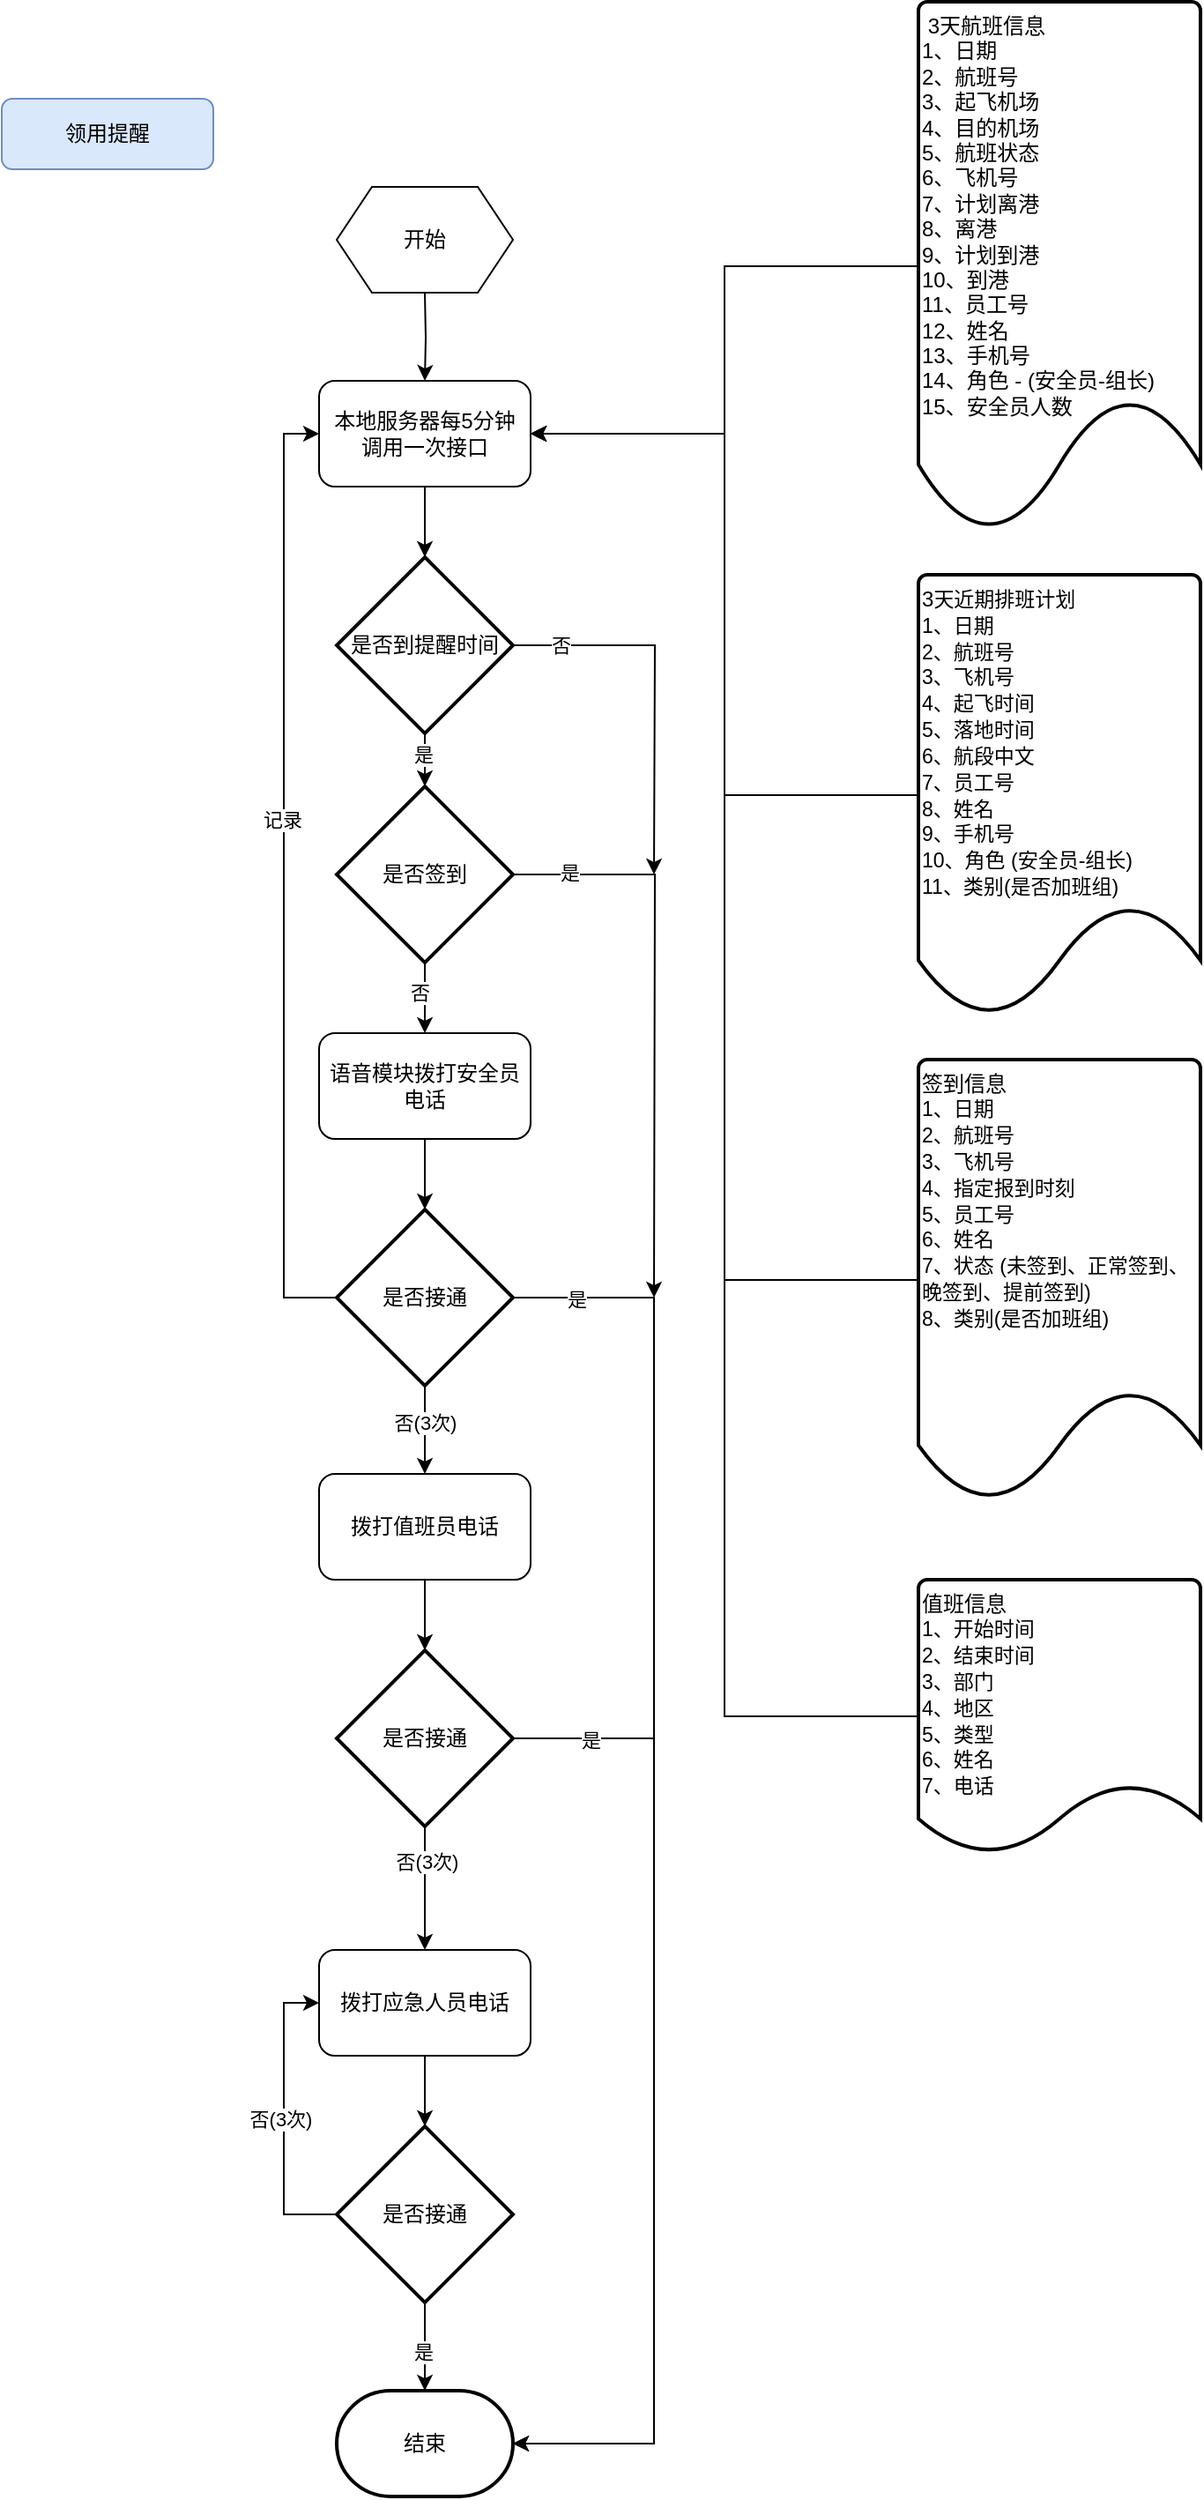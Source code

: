 <mxfile version="22.0.4" type="github">
  <diagram name="第 1 页" id="z93fDyGZTfizKJ3x5TF0">
    <mxGraphModel dx="699" dy="2808" grid="1" gridSize="10" guides="1" tooltips="1" connect="1" arrows="1" fold="1" page="1" pageScale="1" pageWidth="827" pageHeight="1169" math="0" shadow="0">
      <root>
        <mxCell id="0" />
        <mxCell id="1" parent="0" />
        <mxCell id="jo4N5lZXsadOkr9-SdVL-1" style="edgeStyle=orthogonalEdgeStyle;rounded=0;orthogonalLoop=1;jettySize=auto;html=1;" edge="1" parent="1" target="jo4N5lZXsadOkr9-SdVL-4">
          <mxGeometry relative="1" as="geometry">
            <mxPoint x="240" y="-1035" as="sourcePoint" />
          </mxGeometry>
        </mxCell>
        <mxCell id="jo4N5lZXsadOkr9-SdVL-2" value="领用提醒" style="rounded=1;whiteSpace=wrap;html=1;fontSize=12;glass=0;strokeWidth=1;shadow=0;fillColor=#dae8fc;strokeColor=#6c8ebf;" vertex="1" parent="1">
          <mxGeometry y="-1145" width="120" height="40" as="geometry" />
        </mxCell>
        <mxCell id="jo4N5lZXsadOkr9-SdVL-3" value="" style="edgeStyle=orthogonalEdgeStyle;rounded=0;orthogonalLoop=1;jettySize=auto;html=1;" edge="1" parent="1" source="jo4N5lZXsadOkr9-SdVL-4" target="jo4N5lZXsadOkr9-SdVL-11">
          <mxGeometry relative="1" as="geometry" />
        </mxCell>
        <mxCell id="jo4N5lZXsadOkr9-SdVL-4" value="本地服务器每5分钟&lt;br&gt;调用一次接口" style="rounded=1;whiteSpace=wrap;html=1;" vertex="1" parent="1">
          <mxGeometry x="180" y="-985" width="120" height="60" as="geometry" />
        </mxCell>
        <mxCell id="jo4N5lZXsadOkr9-SdVL-5" style="edgeStyle=orthogonalEdgeStyle;rounded=0;orthogonalLoop=1;jettySize=auto;html=1;entryX=1;entryY=0.5;entryDx=0;entryDy=0;" edge="1" parent="1" source="jo4N5lZXsadOkr9-SdVL-6" target="jo4N5lZXsadOkr9-SdVL-4">
          <mxGeometry relative="1" as="geometry" />
        </mxCell>
        <mxCell id="jo4N5lZXsadOkr9-SdVL-6" value=" 3天航班信息&#xa;1、日期&#xa;2、航班号&#xa;3、起飞机场&#xa;4、目的机场&#xa;5、航班状态&#xa;6、飞机号&#xa;7、计划离港&#xa;8、离港&#xa;9、计划到港&#xa;10、到港&#xa;11、员工号&#xa;12、姓名&#xa;13、手机号&#xa;14、角色 - (安全员-组长)&#xa;15、安全员人数" style="strokeWidth=2;shape=mxgraph.flowchart.document2;size=0.25;align=left;whiteSpace=wrap;labelBackgroundColor=none;labelBorderColor=none;verticalAlign=top;" vertex="1" parent="1">
          <mxGeometry x="520" y="-1200" width="160" height="300" as="geometry" />
        </mxCell>
        <mxCell id="jo4N5lZXsadOkr9-SdVL-7" value="" style="edgeStyle=orthogonalEdgeStyle;rounded=0;orthogonalLoop=1;jettySize=auto;html=1;" edge="1" parent="1" source="jo4N5lZXsadOkr9-SdVL-8" target="jo4N5lZXsadOkr9-SdVL-16">
          <mxGeometry relative="1" as="geometry" />
        </mxCell>
        <mxCell id="jo4N5lZXsadOkr9-SdVL-8" value="语音模块拨打安全员电话" style="rounded=1;whiteSpace=wrap;html=1;" vertex="1" parent="1">
          <mxGeometry x="180" y="-615" width="120" height="60" as="geometry" />
        </mxCell>
        <mxCell id="jo4N5lZXsadOkr9-SdVL-9" style="edgeStyle=orthogonalEdgeStyle;rounded=0;orthogonalLoop=1;jettySize=auto;html=1;strokeColor=default;startArrow=none;startFill=0;" edge="1" parent="1" source="jo4N5lZXsadOkr9-SdVL-11">
          <mxGeometry relative="1" as="geometry">
            <mxPoint x="370" y="-705" as="targetPoint" />
          </mxGeometry>
        </mxCell>
        <mxCell id="jo4N5lZXsadOkr9-SdVL-10" value="否" style="edgeLabel;html=1;align=center;verticalAlign=middle;resizable=0;points=[];" vertex="1" connectable="0" parent="jo4N5lZXsadOkr9-SdVL-9">
          <mxGeometry x="-0.746" relative="1" as="geometry">
            <mxPoint as="offset" />
          </mxGeometry>
        </mxCell>
        <mxCell id="jo4N5lZXsadOkr9-SdVL-11" value="是否到提醒时间" style="strokeWidth=2;html=1;shape=mxgraph.flowchart.decision;whiteSpace=wrap;" vertex="1" parent="1">
          <mxGeometry x="190" y="-885" width="100" height="100" as="geometry" />
        </mxCell>
        <mxCell id="jo4N5lZXsadOkr9-SdVL-12" style="edgeStyle=orthogonalEdgeStyle;rounded=0;orthogonalLoop=1;jettySize=auto;html=1;entryX=0;entryY=0.5;entryDx=0;entryDy=0;" edge="1" parent="1" source="jo4N5lZXsadOkr9-SdVL-16" target="jo4N5lZXsadOkr9-SdVL-4">
          <mxGeometry relative="1" as="geometry">
            <Array as="points">
              <mxPoint x="160" y="-465" />
              <mxPoint x="160" y="-955" />
            </Array>
          </mxGeometry>
        </mxCell>
        <mxCell id="jo4N5lZXsadOkr9-SdVL-13" value="记录" style="edgeLabel;html=1;align=center;verticalAlign=middle;resizable=0;points=[];" vertex="1" connectable="0" parent="jo4N5lZXsadOkr9-SdVL-12">
          <mxGeometry x="0.114" y="1" relative="1" as="geometry">
            <mxPoint as="offset" />
          </mxGeometry>
        </mxCell>
        <mxCell id="jo4N5lZXsadOkr9-SdVL-14" value="" style="edgeStyle=orthogonalEdgeStyle;rounded=0;orthogonalLoop=1;jettySize=auto;html=1;" edge="1" parent="1" source="jo4N5lZXsadOkr9-SdVL-16" target="jo4N5lZXsadOkr9-SdVL-18">
          <mxGeometry relative="1" as="geometry" />
        </mxCell>
        <mxCell id="jo4N5lZXsadOkr9-SdVL-15" value="否(3次)" style="edgeLabel;html=1;align=center;verticalAlign=middle;resizable=0;points=[];" vertex="1" connectable="0" parent="jo4N5lZXsadOkr9-SdVL-14">
          <mxGeometry x="-0.16" relative="1" as="geometry">
            <mxPoint as="offset" />
          </mxGeometry>
        </mxCell>
        <mxCell id="jo4N5lZXsadOkr9-SdVL-16" value="是否接通" style="strokeWidth=2;html=1;shape=mxgraph.flowchart.decision;whiteSpace=wrap;" vertex="1" parent="1">
          <mxGeometry x="190" y="-515" width="100" height="100" as="geometry" />
        </mxCell>
        <mxCell id="jo4N5lZXsadOkr9-SdVL-17" value="" style="edgeStyle=orthogonalEdgeStyle;rounded=0;orthogonalLoop=1;jettySize=auto;html=1;" edge="1" parent="1" source="jo4N5lZXsadOkr9-SdVL-18" target="jo4N5lZXsadOkr9-SdVL-23">
          <mxGeometry relative="1" as="geometry" />
        </mxCell>
        <mxCell id="jo4N5lZXsadOkr9-SdVL-18" value="拨打值班员电话" style="rounded=1;whiteSpace=wrap;html=1;" vertex="1" parent="1">
          <mxGeometry x="180" y="-365" width="120" height="60" as="geometry" />
        </mxCell>
        <mxCell id="jo4N5lZXsadOkr9-SdVL-19" value="" style="edgeStyle=orthogonalEdgeStyle;rounded=0;orthogonalLoop=1;jettySize=auto;html=1;" edge="1" parent="1" source="jo4N5lZXsadOkr9-SdVL-23" target="jo4N5lZXsadOkr9-SdVL-25">
          <mxGeometry relative="1" as="geometry" />
        </mxCell>
        <mxCell id="jo4N5lZXsadOkr9-SdVL-20" value="否(3次)" style="edgeLabel;html=1;align=center;verticalAlign=middle;resizable=0;points=[];" vertex="1" connectable="0" parent="jo4N5lZXsadOkr9-SdVL-19">
          <mxGeometry x="-0.45" y="1" relative="1" as="geometry">
            <mxPoint as="offset" />
          </mxGeometry>
        </mxCell>
        <mxCell id="jo4N5lZXsadOkr9-SdVL-21" style="edgeStyle=orthogonalEdgeStyle;rounded=0;orthogonalLoop=1;jettySize=auto;html=1;entryX=1;entryY=0.5;entryDx=0;entryDy=0;entryPerimeter=0;" edge="1" parent="1" source="jo4N5lZXsadOkr9-SdVL-23" target="jo4N5lZXsadOkr9-SdVL-31">
          <mxGeometry relative="1" as="geometry">
            <mxPoint x="370" y="65" as="targetPoint" />
            <Array as="points">
              <mxPoint x="370" y="-215" />
              <mxPoint x="370" y="185" />
            </Array>
          </mxGeometry>
        </mxCell>
        <mxCell id="jo4N5lZXsadOkr9-SdVL-22" value="是" style="edgeLabel;html=1;align=center;verticalAlign=middle;resizable=0;points=[];" vertex="1" connectable="0" parent="jo4N5lZXsadOkr9-SdVL-21">
          <mxGeometry x="-0.844" y="-1" relative="1" as="geometry">
            <mxPoint as="offset" />
          </mxGeometry>
        </mxCell>
        <mxCell id="jo4N5lZXsadOkr9-SdVL-23" value="是否接通" style="strokeWidth=2;html=1;shape=mxgraph.flowchart.decision;whiteSpace=wrap;" vertex="1" parent="1">
          <mxGeometry x="190" y="-265" width="100" height="100" as="geometry" />
        </mxCell>
        <mxCell id="jo4N5lZXsadOkr9-SdVL-24" value="" style="edgeStyle=orthogonalEdgeStyle;rounded=0;orthogonalLoop=1;jettySize=auto;html=1;" edge="1" parent="1" source="jo4N5lZXsadOkr9-SdVL-25" target="jo4N5lZXsadOkr9-SdVL-30">
          <mxGeometry relative="1" as="geometry" />
        </mxCell>
        <mxCell id="jo4N5lZXsadOkr9-SdVL-25" value="拨打应急人员电话" style="rounded=1;whiteSpace=wrap;html=1;" vertex="1" parent="1">
          <mxGeometry x="180" y="-95" width="120" height="60" as="geometry" />
        </mxCell>
        <mxCell id="jo4N5lZXsadOkr9-SdVL-26" style="edgeStyle=orthogonalEdgeStyle;rounded=0;orthogonalLoop=1;jettySize=auto;html=1;entryX=0;entryY=0.5;entryDx=0;entryDy=0;exitX=0;exitY=0.5;exitDx=0;exitDy=0;exitPerimeter=0;" edge="1" parent="1" source="jo4N5lZXsadOkr9-SdVL-30" target="jo4N5lZXsadOkr9-SdVL-25">
          <mxGeometry relative="1" as="geometry">
            <mxPoint x="180" y="55" as="sourcePoint" />
          </mxGeometry>
        </mxCell>
        <mxCell id="jo4N5lZXsadOkr9-SdVL-27" value="否(3次)" style="edgeLabel;html=1;align=center;verticalAlign=middle;resizable=0;points=[];" vertex="1" connectable="0" parent="jo4N5lZXsadOkr9-SdVL-26">
          <mxGeometry x="-0.012" y="2" relative="1" as="geometry">
            <mxPoint as="offset" />
          </mxGeometry>
        </mxCell>
        <mxCell id="jo4N5lZXsadOkr9-SdVL-28" value="" style="edgeStyle=orthogonalEdgeStyle;rounded=0;orthogonalLoop=1;jettySize=auto;html=1;" edge="1" parent="1" source="jo4N5lZXsadOkr9-SdVL-30" target="jo4N5lZXsadOkr9-SdVL-31">
          <mxGeometry relative="1" as="geometry" />
        </mxCell>
        <mxCell id="jo4N5lZXsadOkr9-SdVL-29" value="是" style="edgeLabel;html=1;align=center;verticalAlign=middle;resizable=0;points=[];" vertex="1" connectable="0" parent="jo4N5lZXsadOkr9-SdVL-28">
          <mxGeometry x="0.12" y="-1" relative="1" as="geometry">
            <mxPoint as="offset" />
          </mxGeometry>
        </mxCell>
        <mxCell id="jo4N5lZXsadOkr9-SdVL-30" value="是否接通" style="strokeWidth=2;html=1;shape=mxgraph.flowchart.decision;whiteSpace=wrap;" vertex="1" parent="1">
          <mxGeometry x="190" y="5" width="100" height="100" as="geometry" />
        </mxCell>
        <mxCell id="jo4N5lZXsadOkr9-SdVL-31" value="结束" style="strokeWidth=2;html=1;shape=mxgraph.flowchart.terminator;whiteSpace=wrap;" vertex="1" parent="1">
          <mxGeometry x="190" y="155" width="100" height="60" as="geometry" />
        </mxCell>
        <mxCell id="jo4N5lZXsadOkr9-SdVL-32" style="edgeStyle=orthogonalEdgeStyle;rounded=0;orthogonalLoop=1;jettySize=auto;html=1;entryX=1;entryY=0.5;entryDx=0;entryDy=0;entryPerimeter=0;" edge="1" parent="1" source="jo4N5lZXsadOkr9-SdVL-16" target="jo4N5lZXsadOkr9-SdVL-31">
          <mxGeometry relative="1" as="geometry">
            <Array as="points">
              <mxPoint x="370" y="-465" />
              <mxPoint x="370" y="185" />
            </Array>
          </mxGeometry>
        </mxCell>
        <mxCell id="jo4N5lZXsadOkr9-SdVL-33" value="是" style="edgeLabel;html=1;align=center;verticalAlign=middle;resizable=0;points=[];" vertex="1" connectable="0" parent="jo4N5lZXsadOkr9-SdVL-32">
          <mxGeometry x="-0.912" y="-1" relative="1" as="geometry">
            <mxPoint as="offset" />
          </mxGeometry>
        </mxCell>
        <mxCell id="jo4N5lZXsadOkr9-SdVL-34" style="edgeStyle=orthogonalEdgeStyle;rounded=0;orthogonalLoop=1;jettySize=auto;html=1;entryX=1;entryY=0.5;entryDx=0;entryDy=0;" edge="1" parent="1" source="jo4N5lZXsadOkr9-SdVL-35" target="jo4N5lZXsadOkr9-SdVL-4">
          <mxGeometry relative="1" as="geometry" />
        </mxCell>
        <mxCell id="jo4N5lZXsadOkr9-SdVL-35" value="&lt;div&gt;3&lt;span style=&quot;font-size: 8.638pt; font-family: 微软雅黑;&quot;&gt;天近期排班计划&lt;br/&gt;&lt;/span&gt;&lt;/div&gt;&lt;div&gt;&lt;span style=&quot;font-size: 8.638pt; font-family: Arial;&quot;&gt;1&lt;/span&gt;&lt;span style=&quot;font-size: 8.638pt; font-family: 微软雅黑;&quot;&gt;、日期&lt;br/&gt;&lt;/span&gt;&lt;/div&gt;&lt;div&gt;&lt;span style=&quot;font-size: 8.638pt; font-family: Arial;&quot;&gt;2&lt;/span&gt;&lt;span style=&quot;font-size: 8.638pt; font-family: 微软雅黑;&quot;&gt;、航班号&lt;br/&gt;&lt;/span&gt;&lt;/div&gt;&lt;div&gt;&lt;span style=&quot;font-size: 8.638pt; font-family: Arial;&quot;&gt;3&lt;/span&gt;&lt;span style=&quot;font-size: 8.638pt; font-family: 微软雅黑;&quot;&gt;、飞机号&lt;br/&gt;&lt;/span&gt;&lt;/div&gt;&lt;div&gt;&lt;span style=&quot;font-size: 8.638pt; font-family: Arial;&quot;&gt;4&lt;/span&gt;&lt;span style=&quot;font-size: 8.638pt; font-family: 微软雅黑;&quot;&gt;、起飞时间&lt;br/&gt;&lt;/span&gt;&lt;/div&gt;&lt;div&gt;&lt;span style=&quot;font-size: 8.638pt; font-family: Arial;&quot;&gt;5&lt;/span&gt;&lt;span style=&quot;font-size: 8.638pt; font-family: 微软雅黑;&quot;&gt;、落地时间&lt;br/&gt;&lt;/span&gt;&lt;/div&gt;&lt;div&gt;&lt;span style=&quot;font-size: 8.638pt; font-family: Arial;&quot;&gt;6&lt;/span&gt;&lt;span style=&quot;font-size: 8.638pt; font-family: 微软雅黑;&quot;&gt;、航段中文&lt;br/&gt;&lt;/span&gt;&lt;/div&gt;&lt;div&gt;&lt;span style=&quot;font-size: 8.638pt; font-family: Arial;&quot;&gt;7&lt;/span&gt;&lt;span style=&quot;font-size: 8.638pt; font-family: 微软雅黑;&quot;&gt;、员工号&lt;br/&gt;&lt;/span&gt;&lt;/div&gt;&lt;div&gt;&lt;span style=&quot;font-size: 8.638pt; font-family: Arial;&quot;&gt;8&lt;/span&gt;&lt;span style=&quot;font-size: 8.638pt; font-family: 微软雅黑;&quot;&gt;、姓名&lt;br/&gt;&lt;/span&gt;&lt;/div&gt;&lt;div&gt;&lt;span style=&quot;font-size: 8.638pt; font-family: Arial;&quot;&gt;9&lt;/span&gt;&lt;span style=&quot;font-size: 8.638pt; font-family: 微软雅黑;&quot;&gt;、手机号&lt;br/&gt;&lt;/span&gt;&lt;/div&gt;&lt;div&gt;&lt;span style=&quot;font-size: 8.638pt; font-family: Arial;&quot;&gt;10&lt;/span&gt;&lt;span style=&quot;font-size: 8.638pt; font-family: 微软雅黑;&quot;&gt;、角色&lt;/span&gt;&lt;span style=&quot;font-size: 8.638pt; font-family: Arial;&quot;&gt; (&lt;/span&gt;&lt;span style=&quot;font-size: 8.638pt; font-family: 微软雅黑;&quot;&gt;安全员&lt;/span&gt;&lt;span style=&quot;font-size: 8.638pt; font-family: Arial;&quot;&gt;-&lt;/span&gt;&lt;span style=&quot;font-size: 8.638pt; font-family: 微软雅黑;&quot;&gt;组长&lt;/span&gt;&lt;span style=&quot;font-size: 8.638pt; font-family: Arial;&quot;&gt;)&lt;br/&gt;&lt;/span&gt;&lt;/div&gt;&lt;div&gt;&lt;span style=&quot;font-size: 8.638pt; font-family: Arial;&quot;&gt;11&lt;/span&gt;&lt;span style=&quot;font-size: 8.638pt; font-family: 微软雅黑;&quot;&gt;、类别&lt;/span&gt;&lt;span style=&quot;font-size: 8.638pt; font-family: Arial;&quot;&gt;(&lt;/span&gt;&lt;span style=&quot;font-size: 8.638pt; font-family: 微软雅黑;&quot;&gt;是否加班组&lt;/span&gt;&lt;span style=&quot;font-size: 8.638pt; font-family: Arial;&quot;&gt;)&lt;/span&gt;&lt;/div&gt;" style="strokeWidth=2;html=1;shape=mxgraph.flowchart.document2;whiteSpace=wrap;size=0.25;verticalAlign=top;align=left;" vertex="1" parent="1">
          <mxGeometry x="520" y="-875" width="160" height="250" as="geometry" />
        </mxCell>
        <mxCell id="jo4N5lZXsadOkr9-SdVL-36" value="" style="edgeStyle=orthogonalEdgeStyle;rounded=0;orthogonalLoop=1;jettySize=auto;html=1;" edge="1" parent="1" source="jo4N5lZXsadOkr9-SdVL-40" target="jo4N5lZXsadOkr9-SdVL-8">
          <mxGeometry relative="1" as="geometry" />
        </mxCell>
        <mxCell id="jo4N5lZXsadOkr9-SdVL-37" value="否" style="edgeLabel;html=1;align=center;verticalAlign=middle;resizable=0;points=[];" vertex="1" connectable="0" parent="jo4N5lZXsadOkr9-SdVL-36">
          <mxGeometry x="-0.15" y="-3" relative="1" as="geometry">
            <mxPoint as="offset" />
          </mxGeometry>
        </mxCell>
        <mxCell id="jo4N5lZXsadOkr9-SdVL-38" style="rounded=0;orthogonalLoop=1;jettySize=auto;html=1;edgeStyle=orthogonalEdgeStyle;" edge="1" parent="1" source="jo4N5lZXsadOkr9-SdVL-40">
          <mxGeometry relative="1" as="geometry">
            <mxPoint x="370" y="-465" as="targetPoint" />
          </mxGeometry>
        </mxCell>
        <mxCell id="jo4N5lZXsadOkr9-SdVL-39" value="是" style="edgeLabel;html=1;align=center;verticalAlign=middle;resizable=0;points=[];" vertex="1" connectable="0" parent="jo4N5lZXsadOkr9-SdVL-38">
          <mxGeometry x="-0.8" y="1" relative="1" as="geometry">
            <mxPoint as="offset" />
          </mxGeometry>
        </mxCell>
        <mxCell id="jo4N5lZXsadOkr9-SdVL-40" value="是否签到" style="strokeWidth=2;html=1;shape=mxgraph.flowchart.decision;whiteSpace=wrap;" vertex="1" parent="1">
          <mxGeometry x="190" y="-755" width="100" height="100" as="geometry" />
        </mxCell>
        <mxCell id="jo4N5lZXsadOkr9-SdVL-41" style="edgeStyle=orthogonalEdgeStyle;rounded=0;orthogonalLoop=1;jettySize=auto;html=1;exitX=0.5;exitY=1;exitDx=0;exitDy=0;exitPerimeter=0;entryX=0.5;entryY=0;entryDx=0;entryDy=0;entryPerimeter=0;" edge="1" parent="1" source="jo4N5lZXsadOkr9-SdVL-11" target="jo4N5lZXsadOkr9-SdVL-40">
          <mxGeometry relative="1" as="geometry" />
        </mxCell>
        <mxCell id="jo4N5lZXsadOkr9-SdVL-42" value="是" style="edgeLabel;html=1;align=center;verticalAlign=middle;resizable=0;points=[];" vertex="1" connectable="0" parent="jo4N5lZXsadOkr9-SdVL-41">
          <mxGeometry x="-0.25" y="-1" relative="1" as="geometry">
            <mxPoint as="offset" />
          </mxGeometry>
        </mxCell>
        <mxCell id="jo4N5lZXsadOkr9-SdVL-43" value="开始" style="shape=hexagon;perimeter=hexagonPerimeter2;whiteSpace=wrap;html=1;fixedSize=1;" vertex="1" parent="1">
          <mxGeometry x="190" y="-1095" width="100" height="60" as="geometry" />
        </mxCell>
        <mxCell id="jo4N5lZXsadOkr9-SdVL-47" style="edgeStyle=orthogonalEdgeStyle;rounded=0;orthogonalLoop=1;jettySize=auto;html=1;entryX=1;entryY=0.5;entryDx=0;entryDy=0;" edge="1" parent="1" source="jo4N5lZXsadOkr9-SdVL-46" target="jo4N5lZXsadOkr9-SdVL-4">
          <mxGeometry relative="1" as="geometry" />
        </mxCell>
        <mxCell id="jo4N5lZXsadOkr9-SdVL-46" value="&lt;div&gt;签到信息&lt;br&gt;&lt;/div&gt;&lt;div&gt;&lt;span style=&quot;font-size: 8.638pt; font-family: Arial;&quot;&gt;1&lt;/span&gt;&lt;span style=&quot;font-size: 8.638pt; font-family: 微软雅黑;&quot;&gt;、日期&lt;br&gt;&lt;/span&gt;&lt;/div&gt;&lt;div&gt;&lt;span style=&quot;font-size: 8.638pt; font-family: Arial;&quot;&gt;2&lt;/span&gt;&lt;span style=&quot;font-size: 8.638pt; font-family: 微软雅黑;&quot;&gt;、航班号&lt;br&gt;&lt;/span&gt;&lt;/div&gt;&lt;div&gt;&lt;span style=&quot;font-size: 8.638pt; font-family: Arial;&quot;&gt;3&lt;/span&gt;&lt;span style=&quot;font-size: 8.638pt; font-family: 微软雅黑;&quot;&gt;、飞机号&lt;br&gt;&lt;/span&gt;&lt;/div&gt;&lt;div&gt;&lt;span style=&quot;font-size: 8.638pt; font-family: Arial;&quot;&gt;4&lt;/span&gt;&lt;span style=&quot;font-size: 8.638pt; font-family: 微软雅黑;&quot;&gt;、指定报到时刻&lt;br&gt;&lt;/span&gt;&lt;/div&gt;&lt;div&gt;&lt;span style=&quot;font-size: 8.638pt; font-family: Arial;&quot;&gt;5&lt;/span&gt;&lt;span style=&quot;font-size: 8.638pt; font-family: 微软雅黑;&quot;&gt;、员工号&lt;br&gt;&lt;/span&gt;&lt;/div&gt;&lt;div&gt;&lt;span style=&quot;font-size: 8.638pt; font-family: Arial;&quot;&gt;6&lt;/span&gt;&lt;span style=&quot;font-size: 8.638pt; font-family: 微软雅黑;&quot;&gt;、姓名&lt;br&gt;&lt;/span&gt;&lt;/div&gt;&lt;div&gt;&lt;span style=&quot;font-size: 8.638pt; font-family: Arial;&quot;&gt;7&lt;/span&gt;&lt;span style=&quot;font-size: 8.638pt; font-family: 微软雅黑;&quot;&gt;、状态&lt;/span&gt;&lt;span style=&quot;font-size: 8.638pt; font-family: Arial;&quot;&gt; (&lt;/span&gt;&lt;span style=&quot;font-size: 8.638pt; font-family: 微软雅黑;&quot;&gt;未签到、正常签到、&lt;/span&gt;&lt;span style=&quot;background-color: initial; font-size: 8.638pt; font-family: 微软雅黑;&quot;&gt;晚签到、提前签到&lt;/span&gt;&lt;span style=&quot;background-color: initial; font-size: 8.638pt; font-family: Arial;&quot;&gt;)&lt;/span&gt;&lt;/div&gt;&lt;div&gt;&lt;span style=&quot;font-size: 8.638pt; font-family: Arial;&quot;&gt;8&lt;/span&gt;&lt;span style=&quot;font-size: 8.638pt; font-family: 微软雅黑;&quot;&gt;、类别&lt;/span&gt;&lt;span style=&quot;font-size: 8.638pt; font-family: Arial;&quot;&gt;(&lt;/span&gt;&lt;span style=&quot;font-size: 8.638pt; font-family: 微软雅黑;&quot;&gt;是否加班组&lt;/span&gt;&lt;span style=&quot;font-size: 8.638pt; font-family: Arial;&quot;&gt;)&amp;nbsp;&lt;/span&gt;&lt;/div&gt;" style="strokeWidth=2;html=1;shape=mxgraph.flowchart.document2;whiteSpace=wrap;size=0.25;verticalAlign=top;align=left;" vertex="1" parent="1">
          <mxGeometry x="520" y="-600" width="160" height="250" as="geometry" />
        </mxCell>
        <mxCell id="jo4N5lZXsadOkr9-SdVL-49" style="edgeStyle=orthogonalEdgeStyle;rounded=0;orthogonalLoop=1;jettySize=auto;html=1;entryX=1;entryY=0.5;entryDx=0;entryDy=0;" edge="1" parent="1" source="jo4N5lZXsadOkr9-SdVL-48" target="jo4N5lZXsadOkr9-SdVL-4">
          <mxGeometry relative="1" as="geometry" />
        </mxCell>
        <mxCell id="jo4N5lZXsadOkr9-SdVL-48" value="&lt;div&gt;值班信息&lt;/div&gt;&lt;div&gt;&lt;span style=&quot;font-size: 8.638pt; font-family: Arial;&quot;&gt;1&lt;/span&gt;&lt;span style=&quot;font-size: 8.638pt; font-family: 微软雅黑;&quot;&gt;、开始时间&lt;br&gt;&lt;/span&gt;&lt;/div&gt;&lt;div&gt;&lt;span style=&quot;font-size: 8.638pt; font-family: Arial;&quot;&gt;2&lt;/span&gt;&lt;span style=&quot;font-size: 8.638pt; font-family: 微软雅黑;&quot;&gt;、结束时间&lt;br&gt;&lt;/span&gt;&lt;/div&gt;&lt;div&gt;&lt;span style=&quot;font-size: 8.638pt; font-family: Arial;&quot;&gt;3&lt;/span&gt;&lt;span style=&quot;font-size: 8.638pt; font-family: 微软雅黑;&quot;&gt;、部门&lt;br&gt;&lt;/span&gt;&lt;/div&gt;&lt;div&gt;&lt;span style=&quot;font-size: 8.638pt; font-family: Arial;&quot;&gt;4&lt;/span&gt;&lt;span style=&quot;font-size: 8.638pt; font-family: 微软雅黑;&quot;&gt;、地区&lt;br&gt;&lt;/span&gt;&lt;/div&gt;&lt;div&gt;&lt;span style=&quot;font-size: 8.638pt; font-family: Arial;&quot;&gt;5&lt;/span&gt;&lt;span style=&quot;font-size: 8.638pt; font-family: 微软雅黑;&quot;&gt;、类型&lt;br&gt;&lt;/span&gt;&lt;/div&gt;&lt;div&gt;&lt;span style=&quot;font-size: 8.638pt; font-family: Arial;&quot;&gt;6&lt;/span&gt;&lt;span style=&quot;font-size: 8.638pt; font-family: 微软雅黑;&quot;&gt;、姓名&lt;br&gt;&lt;/span&gt;&lt;/div&gt;&lt;div&gt;&lt;span style=&quot;font-size: 8.638pt; font-family: Arial;&quot;&gt;7&lt;/span&gt;&lt;span style=&quot;font-size: 8.638pt; font-family: 微软雅黑;&quot;&gt;、电话&lt;/span&gt;&lt;/div&gt;&lt;div&gt;&lt;br&gt;&lt;/div&gt;" style="strokeWidth=2;html=1;shape=mxgraph.flowchart.document2;whiteSpace=wrap;size=0.25;verticalAlign=top;align=left;" vertex="1" parent="1">
          <mxGeometry x="520" y="-305" width="160" height="155" as="geometry" />
        </mxCell>
      </root>
    </mxGraphModel>
  </diagram>
</mxfile>
